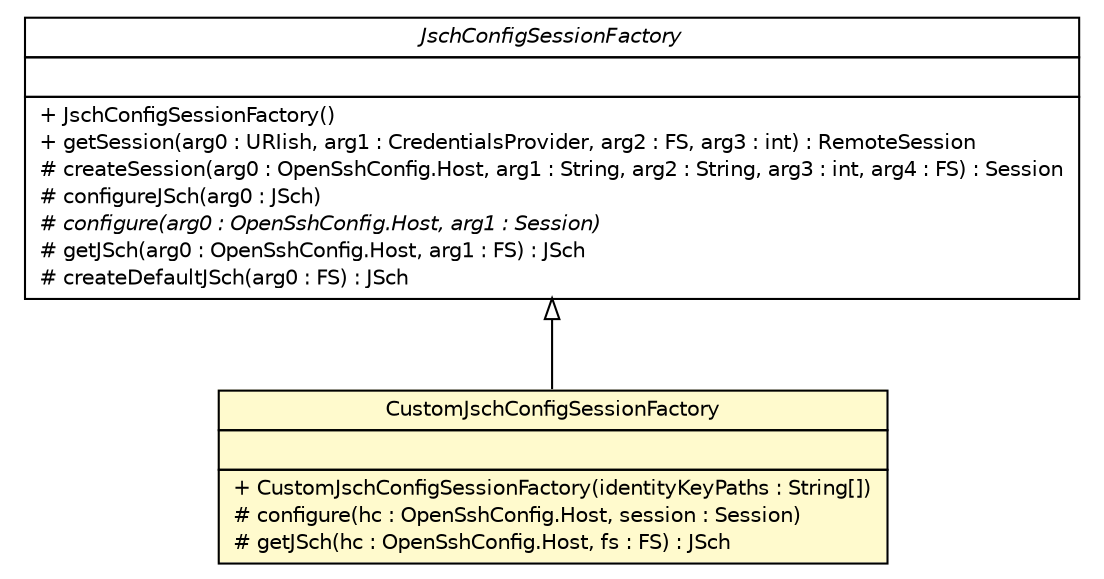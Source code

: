 #!/usr/local/bin/dot
#
# Class diagram 
# Generated by UMLGraph version R5_6-24-gf6e263 (http://www.umlgraph.org/)
#

digraph G {
	edge [fontname="Helvetica",fontsize=10,labelfontname="Helvetica",labelfontsize=10];
	node [fontname="Helvetica",fontsize=10,shape=plaintext];
	nodesep=0.25;
	ranksep=0.5;
	// cn.home1.cloud.config.server.ssh.CustomJschConfigSessionFactory
	c225 [label=<<table title="cn.home1.cloud.config.server.ssh.CustomJschConfigSessionFactory" border="0" cellborder="1" cellspacing="0" cellpadding="2" port="p" bgcolor="lemonChiffon" href="./CustomJschConfigSessionFactory.html">
		<tr><td><table border="0" cellspacing="0" cellpadding="1">
<tr><td align="center" balign="center"> CustomJschConfigSessionFactory </td></tr>
		</table></td></tr>
		<tr><td><table border="0" cellspacing="0" cellpadding="1">
<tr><td align="left" balign="left">  </td></tr>
		</table></td></tr>
		<tr><td><table border="0" cellspacing="0" cellpadding="1">
<tr><td align="left" balign="left"> + CustomJschConfigSessionFactory(identityKeyPaths : String[]) </td></tr>
<tr><td align="left" balign="left"> # configure(hc : OpenSshConfig.Host, session : Session) </td></tr>
<tr><td align="left" balign="left"> # getJSch(hc : OpenSshConfig.Host, fs : FS) : JSch </td></tr>
		</table></td></tr>
		</table>>, URL="./CustomJschConfigSessionFactory.html", fontname="Helvetica", fontcolor="black", fontsize=10.0];
	//cn.home1.cloud.config.server.ssh.CustomJschConfigSessionFactory extends org.eclipse.jgit.transport.JschConfigSessionFactory
	c228:p -> c225:p [dir=back,arrowtail=empty];
	// org.eclipse.jgit.transport.JschConfigSessionFactory
	c228 [label=<<table title="org.eclipse.jgit.transport.JschConfigSessionFactory" border="0" cellborder="1" cellspacing="0" cellpadding="2" port="p" href="http://java.sun.com/j2se/1.4.2/docs/api/org/eclipse/jgit/transport/JschConfigSessionFactory.html">
		<tr><td><table border="0" cellspacing="0" cellpadding="1">
<tr><td align="center" balign="center"><font face="Helvetica-Oblique"> JschConfigSessionFactory </font></td></tr>
		</table></td></tr>
		<tr><td><table border="0" cellspacing="0" cellpadding="1">
<tr><td align="left" balign="left">  </td></tr>
		</table></td></tr>
		<tr><td><table border="0" cellspacing="0" cellpadding="1">
<tr><td align="left" balign="left"> + JschConfigSessionFactory() </td></tr>
<tr><td align="left" balign="left"> + getSession(arg0 : URIish, arg1 : CredentialsProvider, arg2 : FS, arg3 : int) : RemoteSession </td></tr>
<tr><td align="left" balign="left"> # createSession(arg0 : OpenSshConfig.Host, arg1 : String, arg2 : String, arg3 : int, arg4 : FS) : Session </td></tr>
<tr><td align="left" balign="left"> # configureJSch(arg0 : JSch) </td></tr>
<tr><td align="left" balign="left"><font face="Helvetica-Oblique" point-size="10.0"> # configure(arg0 : OpenSshConfig.Host, arg1 : Session) </font></td></tr>
<tr><td align="left" balign="left"> # getJSch(arg0 : OpenSshConfig.Host, arg1 : FS) : JSch </td></tr>
<tr><td align="left" balign="left"> # createDefaultJSch(arg0 : FS) : JSch </td></tr>
		</table></td></tr>
		</table>>, URL="http://java.sun.com/j2se/1.4.2/docs/api/org/eclipse/jgit/transport/JschConfigSessionFactory.html", fontname="Helvetica", fontcolor="black", fontsize=10.0];
}

